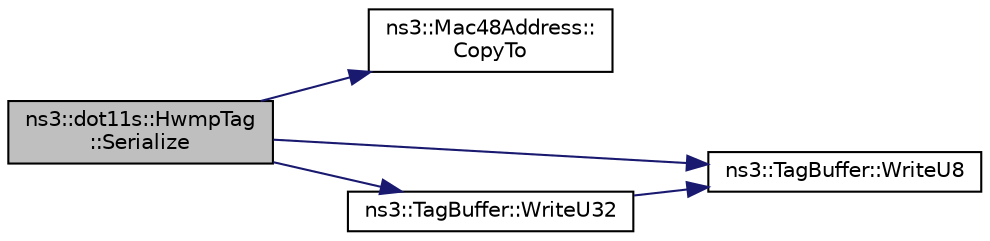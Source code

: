 digraph "ns3::dot11s::HwmpTag::Serialize"
{
  edge [fontname="Helvetica",fontsize="10",labelfontname="Helvetica",labelfontsize="10"];
  node [fontname="Helvetica",fontsize="10",shape=record];
  rankdir="LR";
  Node1 [label="ns3::dot11s::HwmpTag\l::Serialize",height=0.2,width=0.4,color="black", fillcolor="grey75", style="filled", fontcolor="black"];
  Node1 -> Node2 [color="midnightblue",fontsize="10",style="solid"];
  Node2 [label="ns3::Mac48Address::\lCopyTo",height=0.2,width=0.4,color="black", fillcolor="white", style="filled",URL="$db/dee/classns3_1_1Mac48Address.html#af18ec8c52c35fccc664802747ae9a0b6"];
  Node1 -> Node3 [color="midnightblue",fontsize="10",style="solid"];
  Node3 [label="ns3::TagBuffer::WriteU8",height=0.2,width=0.4,color="black", fillcolor="white", style="filled",URL="$d6/ded/classns3_1_1TagBuffer.html#a75098eafbb40382166603f99d1149c0b"];
  Node1 -> Node4 [color="midnightblue",fontsize="10",style="solid"];
  Node4 [label="ns3::TagBuffer::WriteU32",height=0.2,width=0.4,color="black", fillcolor="white", style="filled",URL="$d6/ded/classns3_1_1TagBuffer.html#abbb5049f106100a61e38db498132121d"];
  Node4 -> Node3 [color="midnightblue",fontsize="10",style="solid"];
}
